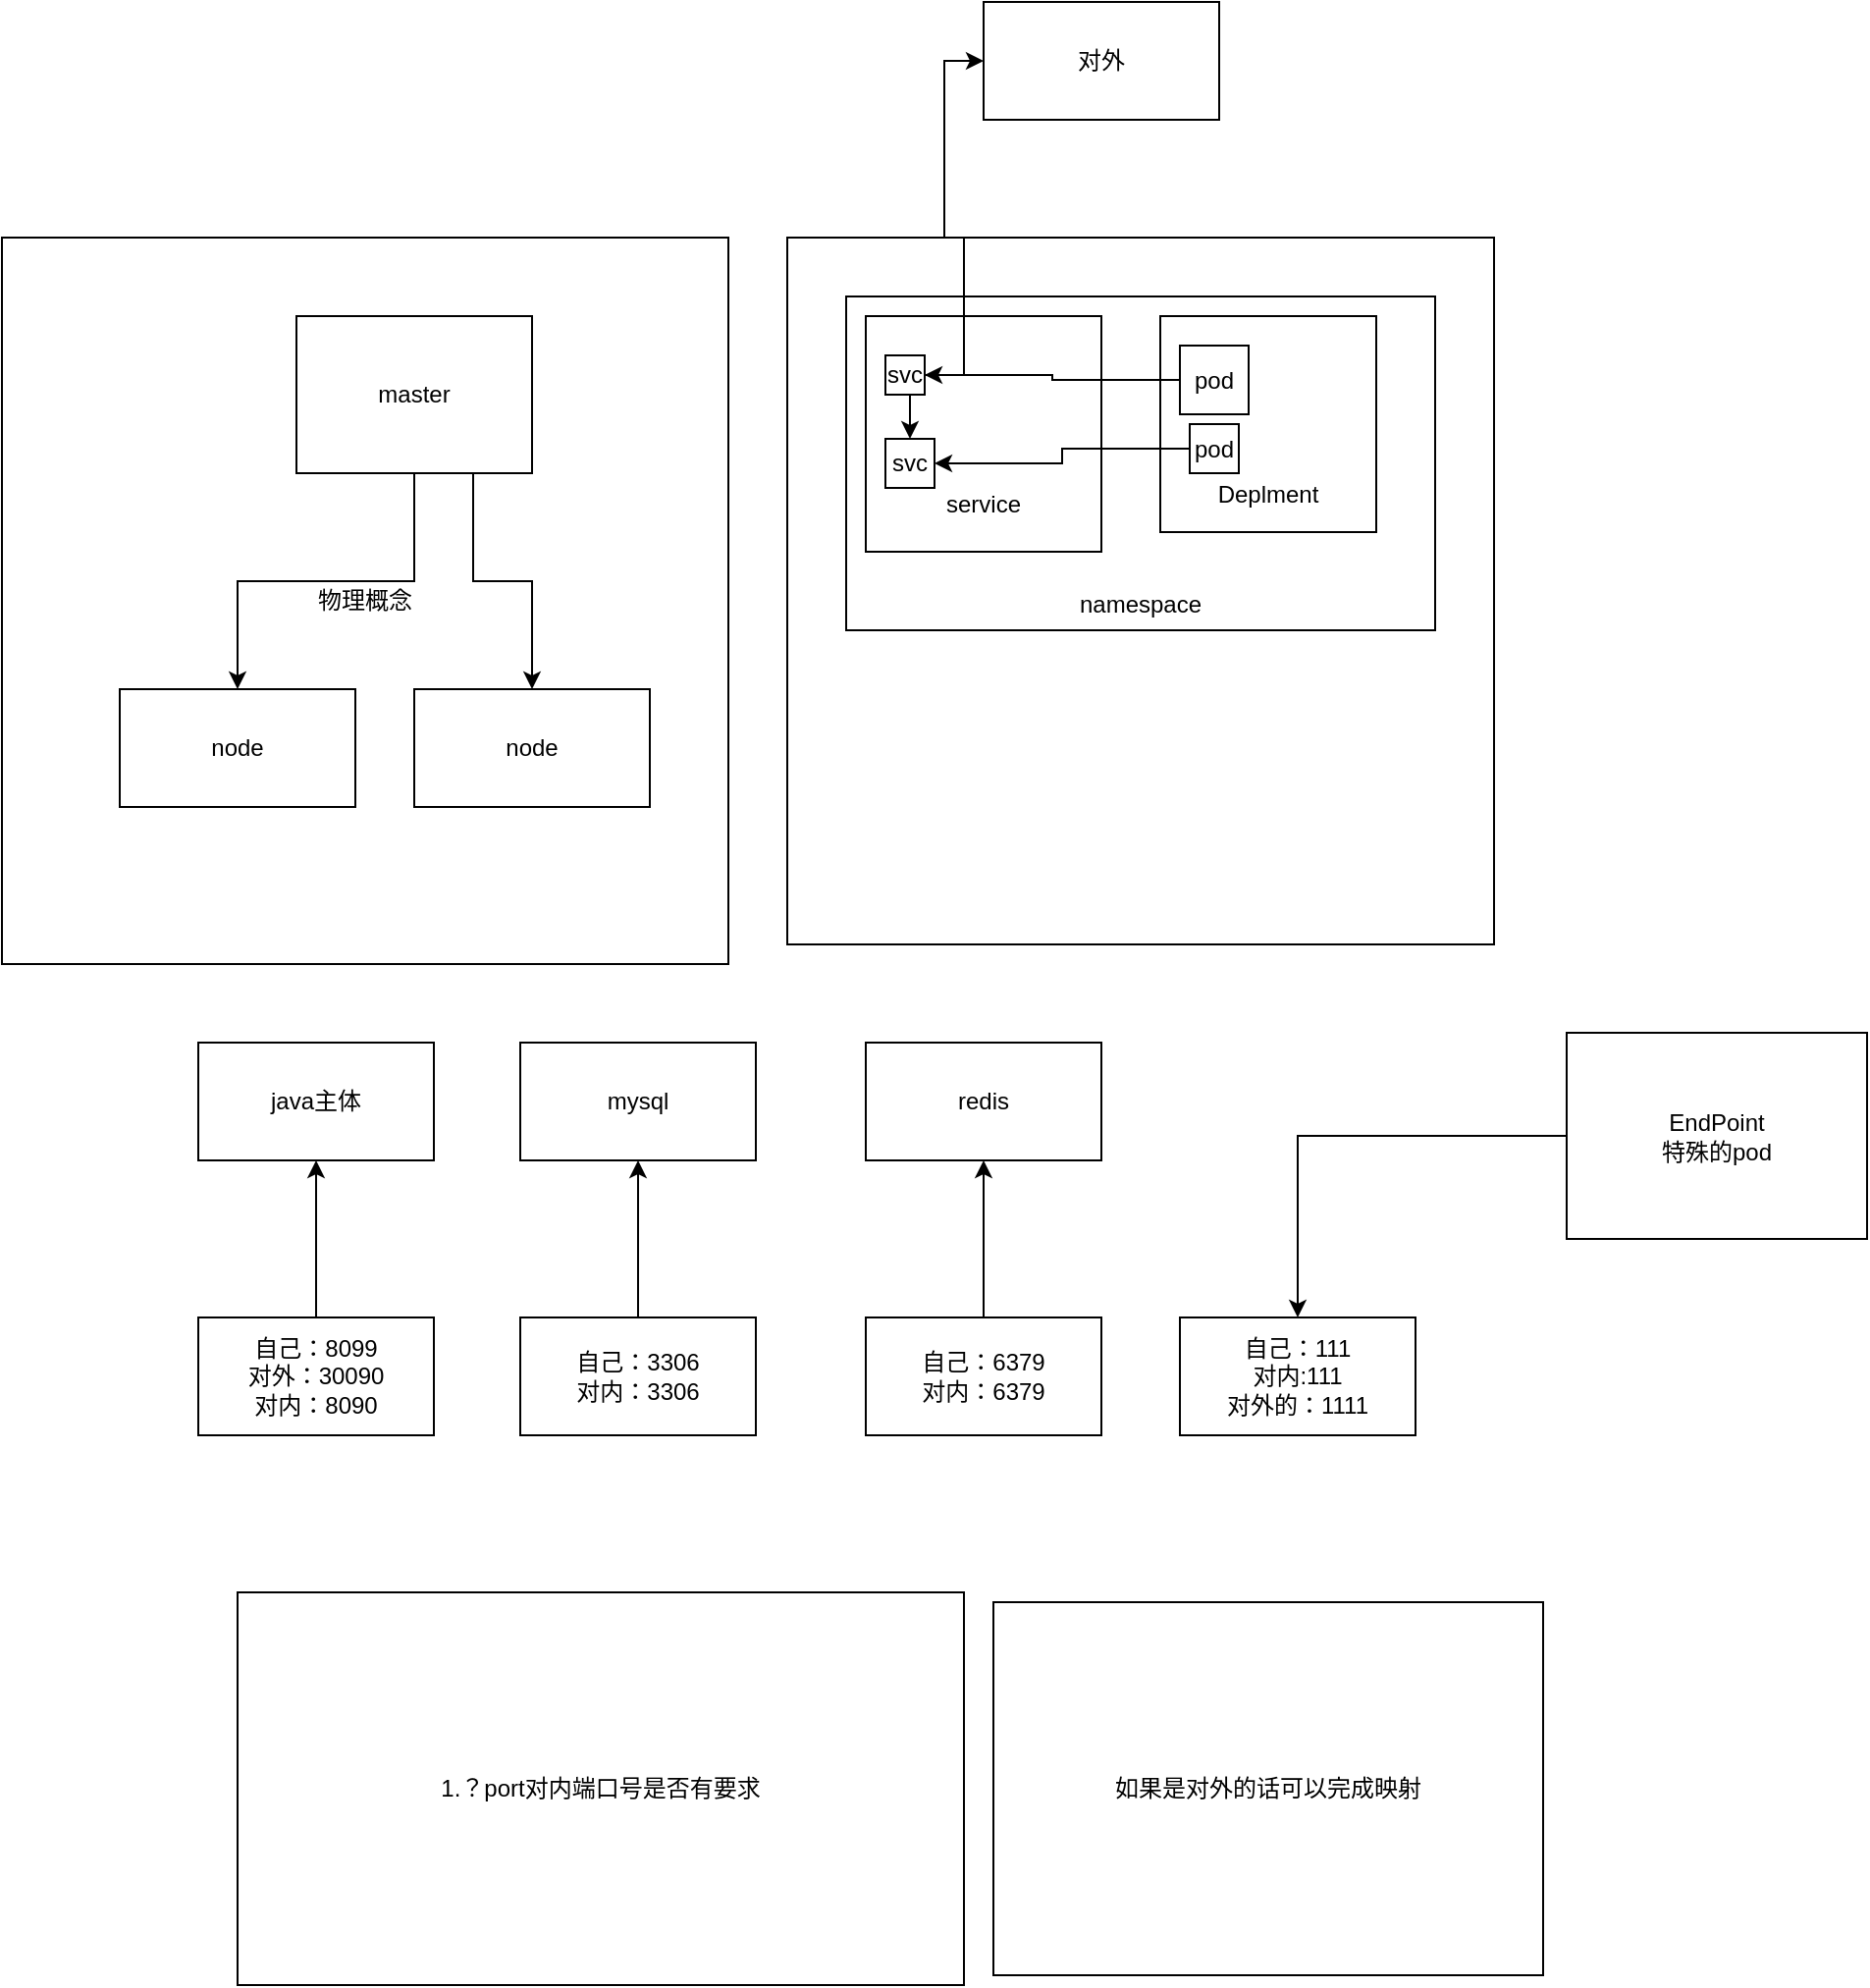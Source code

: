 <mxfile version="20.0.4" type="github">
  <diagram id="aE9kvv7NJy-3S83cpJ76" name="Page-1">
    <mxGraphModel dx="1292" dy="578" grid="1" gridSize="10" guides="1" tooltips="1" connect="1" arrows="1" fold="1" page="1" pageScale="1" pageWidth="827" pageHeight="1169" math="0" shadow="0">
      <root>
        <mxCell id="0" />
        <mxCell id="1" parent="0" />
        <mxCell id="0Yh7rT4wNSJPTgpAmVTI-1" value="物理概念" style="whiteSpace=wrap;html=1;aspect=fixed;" parent="1" vertex="1">
          <mxGeometry x="30" y="120" width="370" height="370" as="geometry" />
        </mxCell>
        <mxCell id="0Yh7rT4wNSJPTgpAmVTI-6" style="edgeStyle=orthogonalEdgeStyle;rounded=0;orthogonalLoop=1;jettySize=auto;html=1;exitX=0.5;exitY=1;exitDx=0;exitDy=0;entryX=0.5;entryY=0;entryDx=0;entryDy=0;" parent="1" source="0Yh7rT4wNSJPTgpAmVTI-2" target="0Yh7rT4wNSJPTgpAmVTI-3" edge="1">
          <mxGeometry relative="1" as="geometry" />
        </mxCell>
        <mxCell id="0Yh7rT4wNSJPTgpAmVTI-7" style="edgeStyle=orthogonalEdgeStyle;rounded=0;orthogonalLoop=1;jettySize=auto;html=1;exitX=0.75;exitY=1;exitDx=0;exitDy=0;" parent="1" source="0Yh7rT4wNSJPTgpAmVTI-2" target="0Yh7rT4wNSJPTgpAmVTI-4" edge="1">
          <mxGeometry relative="1" as="geometry" />
        </mxCell>
        <mxCell id="0Yh7rT4wNSJPTgpAmVTI-2" value="master" style="rounded=0;whiteSpace=wrap;html=1;" parent="1" vertex="1">
          <mxGeometry x="180" y="160" width="120" height="80" as="geometry" />
        </mxCell>
        <mxCell id="0Yh7rT4wNSJPTgpAmVTI-3" value="node" style="rounded=0;whiteSpace=wrap;html=1;" parent="1" vertex="1">
          <mxGeometry x="90" y="350" width="120" height="60" as="geometry" />
        </mxCell>
        <mxCell id="0Yh7rT4wNSJPTgpAmVTI-4" value="node" style="rounded=0;whiteSpace=wrap;html=1;" parent="1" vertex="1">
          <mxGeometry x="240" y="350" width="120" height="60" as="geometry" />
        </mxCell>
        <mxCell id="0Yh7rT4wNSJPTgpAmVTI-8" value="" style="whiteSpace=wrap;html=1;aspect=fixed;" parent="1" vertex="1">
          <mxGeometry x="430" y="120" width="360" height="360" as="geometry" />
        </mxCell>
        <mxCell id="0Yh7rT4wNSJPTgpAmVTI-9" value="&lt;br&gt;&lt;br&gt;&lt;br&gt;&lt;br&gt;&lt;br&gt;&lt;br&gt;&lt;br&gt;&lt;br&gt;&lt;br&gt;&lt;br&gt;namespace" style="rounded=0;whiteSpace=wrap;html=1;" parent="1" vertex="1">
          <mxGeometry x="460" y="150" width="300" height="170" as="geometry" />
        </mxCell>
        <mxCell id="0Yh7rT4wNSJPTgpAmVTI-10" value="&lt;br&gt;&lt;br&gt;&lt;br&gt;&lt;br&gt;&lt;br&gt;service" style="whiteSpace=wrap;html=1;aspect=fixed;" parent="1" vertex="1">
          <mxGeometry x="470" y="160" width="120" height="120" as="geometry" />
        </mxCell>
        <mxCell id="0Yh7rT4wNSJPTgpAmVTI-11" value="&lt;br&gt;&lt;br&gt;&lt;br&gt;&lt;br&gt;&lt;br&gt;Deplment" style="whiteSpace=wrap;html=1;aspect=fixed;" parent="1" vertex="1">
          <mxGeometry x="620" y="160" width="110" height="110" as="geometry" />
        </mxCell>
        <mxCell id="0Yh7rT4wNSJPTgpAmVTI-15" style="edgeStyle=orthogonalEdgeStyle;rounded=0;orthogonalLoop=1;jettySize=auto;html=1;entryX=1;entryY=0.5;entryDx=0;entryDy=0;" parent="1" source="0Yh7rT4wNSJPTgpAmVTI-12" target="0Yh7rT4wNSJPTgpAmVTI-14" edge="1">
          <mxGeometry relative="1" as="geometry" />
        </mxCell>
        <mxCell id="0Yh7rT4wNSJPTgpAmVTI-12" value="pod" style="whiteSpace=wrap;html=1;aspect=fixed;" parent="1" vertex="1">
          <mxGeometry x="630" y="175" width="35" height="35" as="geometry" />
        </mxCell>
        <mxCell id="0Yh7rT4wNSJPTgpAmVTI-17" style="edgeStyle=orthogonalEdgeStyle;rounded=0;orthogonalLoop=1;jettySize=auto;html=1;exitX=0;exitY=0.5;exitDx=0;exitDy=0;entryX=1;entryY=0.5;entryDx=0;entryDy=0;" parent="1" source="0Yh7rT4wNSJPTgpAmVTI-13" target="0Yh7rT4wNSJPTgpAmVTI-16" edge="1">
          <mxGeometry relative="1" as="geometry" />
        </mxCell>
        <mxCell id="0Yh7rT4wNSJPTgpAmVTI-13" value="pod" style="whiteSpace=wrap;html=1;aspect=fixed;" parent="1" vertex="1">
          <mxGeometry x="635" y="215" width="25" height="25" as="geometry" />
        </mxCell>
        <mxCell id="0Yh7rT4wNSJPTgpAmVTI-18" style="edgeStyle=orthogonalEdgeStyle;rounded=0;orthogonalLoop=1;jettySize=auto;html=1;exitX=0.5;exitY=1;exitDx=0;exitDy=0;entryX=0.5;entryY=0;entryDx=0;entryDy=0;" parent="1" source="0Yh7rT4wNSJPTgpAmVTI-14" target="0Yh7rT4wNSJPTgpAmVTI-16" edge="1">
          <mxGeometry relative="1" as="geometry" />
        </mxCell>
        <mxCell id="0Yh7rT4wNSJPTgpAmVTI-19" style="edgeStyle=orthogonalEdgeStyle;rounded=0;orthogonalLoop=1;jettySize=auto;html=1;entryX=0;entryY=0.5;entryDx=0;entryDy=0;" parent="1" source="0Yh7rT4wNSJPTgpAmVTI-14" target="0Yh7rT4wNSJPTgpAmVTI-20" edge="1">
          <mxGeometry relative="1" as="geometry">
            <mxPoint x="490" y="60" as="targetPoint" />
          </mxGeometry>
        </mxCell>
        <mxCell id="0Yh7rT4wNSJPTgpAmVTI-14" value="svc" style="whiteSpace=wrap;html=1;aspect=fixed;" parent="1" vertex="1">
          <mxGeometry x="480" y="180" width="20" height="20" as="geometry" />
        </mxCell>
        <mxCell id="0Yh7rT4wNSJPTgpAmVTI-16" value="svc" style="whiteSpace=wrap;html=1;aspect=fixed;" parent="1" vertex="1">
          <mxGeometry x="480" y="222.5" width="25" height="25" as="geometry" />
        </mxCell>
        <mxCell id="0Yh7rT4wNSJPTgpAmVTI-20" value="对外" style="rounded=0;whiteSpace=wrap;html=1;" parent="1" vertex="1">
          <mxGeometry x="530" width="120" height="60" as="geometry" />
        </mxCell>
        <mxCell id="0Yh7rT4wNSJPTgpAmVTI-21" value="java主体" style="rounded=0;whiteSpace=wrap;html=1;" parent="1" vertex="1">
          <mxGeometry x="130" y="530" width="120" height="60" as="geometry" />
        </mxCell>
        <mxCell id="0Yh7rT4wNSJPTgpAmVTI-22" value="mysql" style="rounded=0;whiteSpace=wrap;html=1;" parent="1" vertex="1">
          <mxGeometry x="294" y="530" width="120" height="60" as="geometry" />
        </mxCell>
        <mxCell id="0Yh7rT4wNSJPTgpAmVTI-23" value="redis" style="rounded=0;whiteSpace=wrap;html=1;" parent="1" vertex="1">
          <mxGeometry x="470" y="530" width="120" height="60" as="geometry" />
        </mxCell>
        <mxCell id="0Yh7rT4wNSJPTgpAmVTI-28" style="edgeStyle=orthogonalEdgeStyle;rounded=0;orthogonalLoop=1;jettySize=auto;html=1;" parent="1" source="0Yh7rT4wNSJPTgpAmVTI-24" target="0Yh7rT4wNSJPTgpAmVTI-21" edge="1">
          <mxGeometry relative="1" as="geometry" />
        </mxCell>
        <mxCell id="0Yh7rT4wNSJPTgpAmVTI-24" value="自己：8099&lt;br&gt;对外：30090&lt;br&gt;对内：8090" style="rounded=0;whiteSpace=wrap;html=1;" parent="1" vertex="1">
          <mxGeometry x="130" y="670" width="120" height="60" as="geometry" />
        </mxCell>
        <mxCell id="0Yh7rT4wNSJPTgpAmVTI-31" style="edgeStyle=orthogonalEdgeStyle;rounded=0;orthogonalLoop=1;jettySize=auto;html=1;" parent="1" source="0Yh7rT4wNSJPTgpAmVTI-25" target="0Yh7rT4wNSJPTgpAmVTI-22" edge="1">
          <mxGeometry relative="1" as="geometry" />
        </mxCell>
        <mxCell id="0Yh7rT4wNSJPTgpAmVTI-25" value="自己：3306&lt;br&gt;对内：3306" style="rounded=0;whiteSpace=wrap;html=1;" parent="1" vertex="1">
          <mxGeometry x="294" y="670" width="120" height="60" as="geometry" />
        </mxCell>
        <mxCell id="0Yh7rT4wNSJPTgpAmVTI-32" style="edgeStyle=orthogonalEdgeStyle;rounded=0;orthogonalLoop=1;jettySize=auto;html=1;" parent="1" source="0Yh7rT4wNSJPTgpAmVTI-26" target="0Yh7rT4wNSJPTgpAmVTI-23" edge="1">
          <mxGeometry relative="1" as="geometry" />
        </mxCell>
        <mxCell id="0Yh7rT4wNSJPTgpAmVTI-26" value="自己：6379&lt;br&gt;对内：6379" style="rounded=0;whiteSpace=wrap;html=1;" parent="1" vertex="1">
          <mxGeometry x="470" y="670" width="120" height="60" as="geometry" />
        </mxCell>
        <mxCell id="0Yh7rT4wNSJPTgpAmVTI-27" value="如果是对外的话可以完成映射" style="rounded=0;whiteSpace=wrap;html=1;" parent="1" vertex="1">
          <mxGeometry x="535" y="815" width="280" height="190" as="geometry" />
        </mxCell>
        <mxCell id="0Yh7rT4wNSJPTgpAmVTI-30" value="1.？port对内端口号是否有要求" style="rounded=0;whiteSpace=wrap;html=1;" parent="1" vertex="1">
          <mxGeometry x="150" y="810" width="370" height="200" as="geometry" />
        </mxCell>
        <mxCell id="CWnAtOaWCSDDWpwJgl9I-1" value="自己：111&lt;br&gt;对内:111&lt;br&gt;对外的：1111" style="rounded=0;whiteSpace=wrap;html=1;" vertex="1" parent="1">
          <mxGeometry x="630" y="670" width="120" height="60" as="geometry" />
        </mxCell>
        <mxCell id="CWnAtOaWCSDDWpwJgl9I-3" style="edgeStyle=orthogonalEdgeStyle;rounded=0;orthogonalLoop=1;jettySize=auto;html=1;entryX=0.5;entryY=0;entryDx=0;entryDy=0;" edge="1" parent="1" source="CWnAtOaWCSDDWpwJgl9I-2" target="CWnAtOaWCSDDWpwJgl9I-1">
          <mxGeometry relative="1" as="geometry" />
        </mxCell>
        <mxCell id="CWnAtOaWCSDDWpwJgl9I-2" value="EndPoint&lt;br&gt;特殊的pod" style="rounded=0;whiteSpace=wrap;html=1;" vertex="1" parent="1">
          <mxGeometry x="827" y="525" width="153" height="105" as="geometry" />
        </mxCell>
      </root>
    </mxGraphModel>
  </diagram>
</mxfile>
